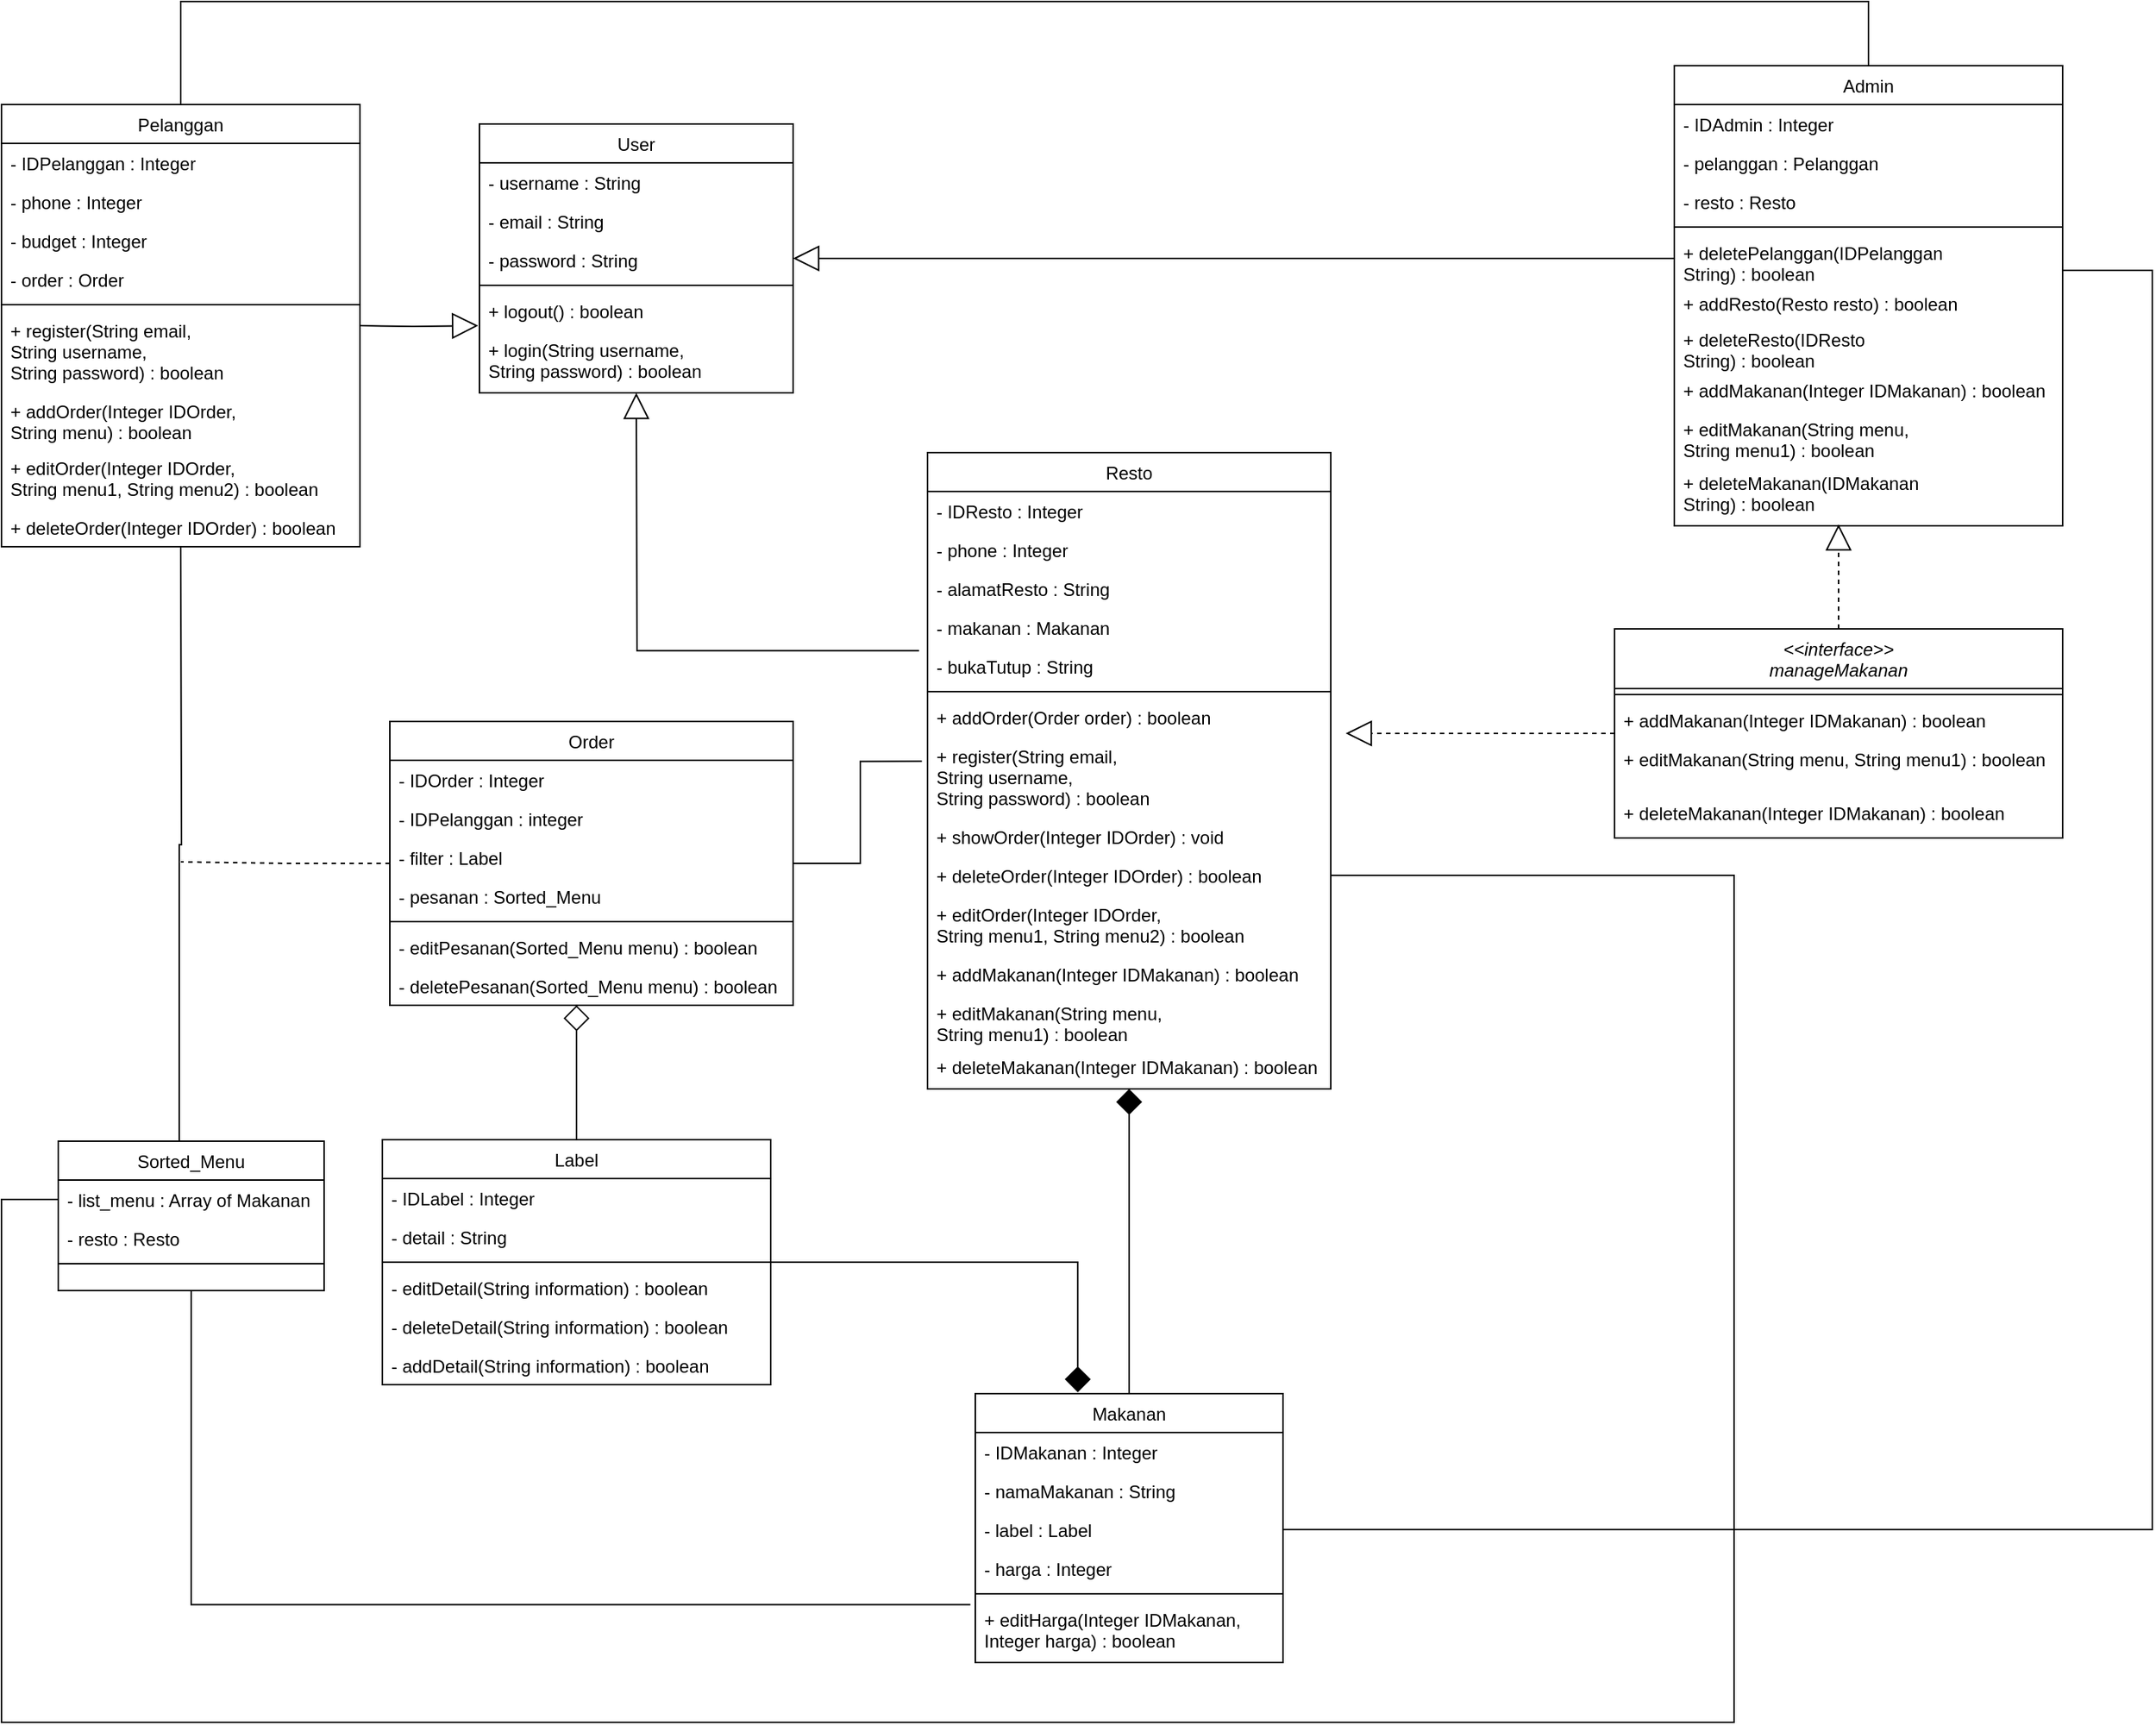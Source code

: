<mxfile version="22.1.0" type="google">
  <diagram id="C5RBs43oDa-KdzZeNtuy" name="Page-1">
    <mxGraphModel grid="1" page="1" gridSize="10" guides="1" tooltips="1" connect="1" arrows="1" fold="1" pageScale="1" pageWidth="1800" pageHeight="1920" math="0" shadow="0">
      <root>
        <mxCell id="WIyWlLk6GJQsqaUBKTNV-0" />
        <mxCell id="WIyWlLk6GJQsqaUBKTNV-1" parent="WIyWlLk6GJQsqaUBKTNV-0" />
        <mxCell id="Tcdfzcvd-_jrXpOhCnX9-75" style="edgeStyle=orthogonalEdgeStyle;rounded=0;orthogonalLoop=1;jettySize=auto;html=1;entryX=0.5;entryY=0;entryDx=0;entryDy=0;exitX=0.5;exitY=0;exitDx=0;exitDy=0;endArrow=none;endFill=0;" edge="1" parent="WIyWlLk6GJQsqaUBKTNV-1" source="awH9nuX9rls_5YEyZ0Cw-0" target="vfd7xmm8oZpywfkyKX7Z-11">
          <mxGeometry relative="1" as="geometry">
            <Array as="points">
              <mxPoint x="160" y="120" />
              <mxPoint x="1290" y="120" />
            </Array>
          </mxGeometry>
        </mxCell>
        <mxCell id="awH9nuX9rls_5YEyZ0Cw-0" value="Pelanggan" style="swimlane;fontStyle=0;align=center;verticalAlign=top;childLayout=stackLayout;horizontal=1;startSize=26;horizontalStack=0;resizeParent=1;resizeLast=0;collapsible=1;marginBottom=0;rounded=0;shadow=0;strokeWidth=1;" vertex="1" parent="WIyWlLk6GJQsqaUBKTNV-1">
          <mxGeometry x="40" y="189" width="240" height="296" as="geometry">
            <mxRectangle x="550" y="140" width="160" height="26" as="alternateBounds" />
          </mxGeometry>
        </mxCell>
        <mxCell id="awH9nuX9rls_5YEyZ0Cw-3" value="- IDPelanggan : Integer" style="text;align=left;verticalAlign=top;spacingLeft=4;spacingRight=4;overflow=hidden;rotatable=0;points=[[0,0.5],[1,0.5]];portConstraint=eastwest;rounded=0;shadow=0;html=0;" vertex="1" parent="awH9nuX9rls_5YEyZ0Cw-0">
          <mxGeometry y="26" width="240" height="26" as="geometry" />
        </mxCell>
        <mxCell id="awH9nuX9rls_5YEyZ0Cw-2" value="- phone : Integer" style="text;align=left;verticalAlign=top;spacingLeft=4;spacingRight=4;overflow=hidden;rotatable=0;points=[[0,0.5],[1,0.5]];portConstraint=eastwest;rounded=0;shadow=0;html=0;" vertex="1" parent="awH9nuX9rls_5YEyZ0Cw-0">
          <mxGeometry y="52" width="240" height="26" as="geometry" />
        </mxCell>
        <mxCell id="iFjl2SQ5cRS5z_VwTl6N-2" value="- budget : Integer" style="text;align=left;verticalAlign=top;spacingLeft=4;spacingRight=4;overflow=hidden;rotatable=0;points=[[0,0.5],[1,0.5]];portConstraint=eastwest;rounded=0;shadow=0;html=0;" vertex="1" parent="awH9nuX9rls_5YEyZ0Cw-0">
          <mxGeometry y="78" width="240" height="26" as="geometry" />
        </mxCell>
        <mxCell id="qgOjimdr9z-4lWp2b6XH-24" value="- order : Order" style="text;align=left;verticalAlign=top;spacingLeft=4;spacingRight=4;overflow=hidden;rotatable=0;points=[[0,0.5],[1,0.5]];portConstraint=eastwest;rounded=0;shadow=0;html=0;" vertex="1" parent="awH9nuX9rls_5YEyZ0Cw-0">
          <mxGeometry y="104" width="240" height="26" as="geometry" />
        </mxCell>
        <mxCell id="awH9nuX9rls_5YEyZ0Cw-6" value="" style="line;html=1;strokeWidth=1;align=left;verticalAlign=middle;spacingTop=-1;spacingLeft=3;spacingRight=3;rotatable=0;labelPosition=right;points=[];portConstraint=eastwest;" vertex="1" parent="awH9nuX9rls_5YEyZ0Cw-0">
          <mxGeometry y="130" width="240" height="8" as="geometry" />
        </mxCell>
        <mxCell id="K1IRQxWN2hWexRfnqdXX-3" value="+ register(String email, &#xa;String username,&#xa;String password) : boolean" style="text;align=left;verticalAlign=top;spacingLeft=4;spacingRight=4;overflow=hidden;rotatable=0;points=[[0,0.5],[1,0.5]];portConstraint=eastwest;" vertex="1" parent="awH9nuX9rls_5YEyZ0Cw-0">
          <mxGeometry y="138" width="240" height="54" as="geometry" />
        </mxCell>
        <mxCell id="Tcdfzcvd-_jrXpOhCnX9-6" value="+ addOrder(Integer IDOrder, &#xa;String menu) : boolean" style="text;align=left;verticalAlign=top;spacingLeft=4;spacingRight=4;overflow=hidden;rotatable=0;points=[[0,0.5],[1,0.5]];portConstraint=eastwest;" vertex="1" parent="awH9nuX9rls_5YEyZ0Cw-0">
          <mxGeometry y="192" width="240" height="38" as="geometry" />
        </mxCell>
        <mxCell id="Tcdfzcvd-_jrXpOhCnX9-7" value="+ editOrder(Integer IDOrder, &#xa;String menu1, String menu2) : boolean" style="text;align=left;verticalAlign=top;spacingLeft=4;spacingRight=4;overflow=hidden;rotatable=0;points=[[0,0.5],[1,0.5]];portConstraint=eastwest;" vertex="1" parent="awH9nuX9rls_5YEyZ0Cw-0">
          <mxGeometry y="230" width="240" height="40" as="geometry" />
        </mxCell>
        <mxCell id="iFjl2SQ5cRS5z_VwTl6N-3" value="+ deleteOrder(Integer IDOrder) : boolean" style="text;align=left;verticalAlign=top;spacingLeft=4;spacingRight=4;overflow=hidden;rotatable=0;points=[[0,0.5],[1,0.5]];portConstraint=eastwest;" vertex="1" parent="awH9nuX9rls_5YEyZ0Cw-0">
          <mxGeometry y="270" width="240" height="26" as="geometry" />
        </mxCell>
        <mxCell id="awH9nuX9rls_5YEyZ0Cw-9" value="Sorted_Menu" style="swimlane;fontStyle=0;align=center;verticalAlign=top;childLayout=stackLayout;horizontal=1;startSize=26;horizontalStack=0;resizeParent=1;resizeLast=0;collapsible=1;marginBottom=0;rounded=0;shadow=0;strokeWidth=1;" vertex="1" parent="WIyWlLk6GJQsqaUBKTNV-1">
          <mxGeometry x="78" y="883" width="178" height="100" as="geometry">
            <mxRectangle x="230" y="140" width="160" height="26" as="alternateBounds" />
          </mxGeometry>
        </mxCell>
        <mxCell id="vfd7xmm8oZpywfkyKX7Z-50" value="- list_menu : Array of Makanan" style="text;align=left;verticalAlign=top;spacingLeft=4;spacingRight=4;overflow=hidden;rotatable=0;points=[[0,0.5],[1,0.5]];portConstraint=eastwest;" vertex="1" parent="awH9nuX9rls_5YEyZ0Cw-9">
          <mxGeometry y="26" width="178" height="26" as="geometry" />
        </mxCell>
        <mxCell id="awH9nuX9rls_5YEyZ0Cw-10" value="- resto : Resto" style="text;align=left;verticalAlign=top;spacingLeft=4;spacingRight=4;overflow=hidden;rotatable=0;points=[[0,0.5],[1,0.5]];portConstraint=eastwest;" vertex="1" parent="awH9nuX9rls_5YEyZ0Cw-9">
          <mxGeometry y="52" width="178" height="26" as="geometry" />
        </mxCell>
        <mxCell id="awH9nuX9rls_5YEyZ0Cw-13" value="" style="line;html=1;strokeWidth=1;align=left;verticalAlign=middle;spacingTop=-1;spacingLeft=3;spacingRight=3;rotatable=0;labelPosition=right;points=[];portConstraint=eastwest;" vertex="1" parent="awH9nuX9rls_5YEyZ0Cw-9">
          <mxGeometry y="78" width="178" height="8" as="geometry" />
        </mxCell>
        <mxCell id="Tcdfzcvd-_jrXpOhCnX9-18" style="edgeStyle=orthogonalEdgeStyle;rounded=0;orthogonalLoop=1;jettySize=auto;html=1;endArrow=none;endFill=0;dashed=1;" edge="1" parent="WIyWlLk6GJQsqaUBKTNV-1" source="awH9nuX9rls_5YEyZ0Cw-15">
          <mxGeometry relative="1" as="geometry">
            <mxPoint x="160" y="696" as="targetPoint" />
          </mxGeometry>
        </mxCell>
        <mxCell id="awH9nuX9rls_5YEyZ0Cw-15" value="Order" style="swimlane;fontStyle=0;align=center;verticalAlign=top;childLayout=stackLayout;horizontal=1;startSize=26;horizontalStack=0;resizeParent=1;resizeLast=0;collapsible=1;marginBottom=0;rounded=0;shadow=0;strokeWidth=1;" vertex="1" parent="WIyWlLk6GJQsqaUBKTNV-1">
          <mxGeometry x="300" y="602" width="270" height="190" as="geometry">
            <mxRectangle x="230" y="140" width="160" height="26" as="alternateBounds" />
          </mxGeometry>
        </mxCell>
        <mxCell id="awH9nuX9rls_5YEyZ0Cw-16" value="- IDOrder : Integer" style="text;align=left;verticalAlign=top;spacingLeft=4;spacingRight=4;overflow=hidden;rotatable=0;points=[[0,0.5],[1,0.5]];portConstraint=eastwest;" vertex="1" parent="awH9nuX9rls_5YEyZ0Cw-15">
          <mxGeometry y="26" width="270" height="26" as="geometry" />
        </mxCell>
        <mxCell id="Tcdfzcvd-_jrXpOhCnX9-14" value="- IDPelanggan : integer" style="text;align=left;verticalAlign=top;spacingLeft=4;spacingRight=4;overflow=hidden;rotatable=0;points=[[0,0.5],[1,0.5]];portConstraint=eastwest;" vertex="1" parent="awH9nuX9rls_5YEyZ0Cw-15">
          <mxGeometry y="52" width="270" height="26" as="geometry" />
        </mxCell>
        <mxCell id="vfd7xmm8oZpywfkyKX7Z-39" value="- filter : Label" style="text;align=left;verticalAlign=top;spacingLeft=4;spacingRight=4;overflow=hidden;rotatable=0;points=[[0,0.5],[1,0.5]];portConstraint=eastwest;rounded=0;shadow=0;html=0;" vertex="1" parent="awH9nuX9rls_5YEyZ0Cw-15">
          <mxGeometry y="78" width="270" height="26" as="geometry" />
        </mxCell>
        <mxCell id="awH9nuX9rls_5YEyZ0Cw-17" value="- pesanan : Sorted_Menu" style="text;align=left;verticalAlign=top;spacingLeft=4;spacingRight=4;overflow=hidden;rotatable=0;points=[[0,0.5],[1,0.5]];portConstraint=eastwest;rounded=0;shadow=0;html=0;" vertex="1" parent="awH9nuX9rls_5YEyZ0Cw-15">
          <mxGeometry y="104" width="270" height="26" as="geometry" />
        </mxCell>
        <mxCell id="awH9nuX9rls_5YEyZ0Cw-19" value="" style="line;html=1;strokeWidth=1;align=left;verticalAlign=middle;spacingTop=-1;spacingLeft=3;spacingRight=3;rotatable=0;labelPosition=right;points=[];portConstraint=eastwest;" vertex="1" parent="awH9nuX9rls_5YEyZ0Cw-15">
          <mxGeometry y="130" width="270" height="8" as="geometry" />
        </mxCell>
        <mxCell id="Tcdfzcvd-_jrXpOhCnX9-16" value="- editPesanan(Sorted_Menu menu) : boolean" style="text;align=left;verticalAlign=top;spacingLeft=4;spacingRight=4;overflow=hidden;rotatable=0;points=[[0,0.5],[1,0.5]];portConstraint=eastwest;rounded=0;shadow=0;html=0;" vertex="1" parent="awH9nuX9rls_5YEyZ0Cw-15">
          <mxGeometry y="138" width="270" height="26" as="geometry" />
        </mxCell>
        <mxCell id="Tcdfzcvd-_jrXpOhCnX9-17" value="- deletePesanan(Sorted_Menu menu) : boolean" style="text;align=left;verticalAlign=top;spacingLeft=4;spacingRight=4;overflow=hidden;rotatable=0;points=[[0,0.5],[1,0.5]];portConstraint=eastwest;rounded=0;shadow=0;html=0;" vertex="1" parent="awH9nuX9rls_5YEyZ0Cw-15">
          <mxGeometry y="164" width="270" height="26" as="geometry" />
        </mxCell>
        <mxCell id="Tcdfzcvd-_jrXpOhCnX9-39" style="edgeStyle=orthogonalEdgeStyle;rounded=0;orthogonalLoop=1;jettySize=auto;html=1;entryX=0.5;entryY=1;entryDx=0;entryDy=0;endArrow=diamond;endFill=1;endSize=15;" edge="1" parent="WIyWlLk6GJQsqaUBKTNV-1" source="awH9nuX9rls_5YEyZ0Cw-21" target="awH9nuX9rls_5YEyZ0Cw-27">
          <mxGeometry relative="1" as="geometry" />
        </mxCell>
        <mxCell id="awH9nuX9rls_5YEyZ0Cw-21" value="Makanan" style="swimlane;fontStyle=0;align=center;verticalAlign=top;childLayout=stackLayout;horizontal=1;startSize=26;horizontalStack=0;resizeParent=1;resizeLast=0;collapsible=1;marginBottom=0;rounded=0;shadow=0;strokeWidth=1;" vertex="1" parent="WIyWlLk6GJQsqaUBKTNV-1">
          <mxGeometry x="692" y="1052" width="206" height="180" as="geometry">
            <mxRectangle x="230" y="140" width="160" height="26" as="alternateBounds" />
          </mxGeometry>
        </mxCell>
        <mxCell id="awH9nuX9rls_5YEyZ0Cw-23" value="- IDMakanan : Integer" style="text;align=left;verticalAlign=top;spacingLeft=4;spacingRight=4;overflow=hidden;rotatable=0;points=[[0,0.5],[1,0.5]];portConstraint=eastwest;rounded=0;shadow=0;html=0;" vertex="1" parent="awH9nuX9rls_5YEyZ0Cw-21">
          <mxGeometry y="26" width="206" height="26" as="geometry" />
        </mxCell>
        <mxCell id="awH9nuX9rls_5YEyZ0Cw-22" value="- namaMakanan : String" style="text;align=left;verticalAlign=top;spacingLeft=4;spacingRight=4;overflow=hidden;rotatable=0;points=[[0,0.5],[1,0.5]];portConstraint=eastwest;" vertex="1" parent="awH9nuX9rls_5YEyZ0Cw-21">
          <mxGeometry y="52" width="206" height="26" as="geometry" />
        </mxCell>
        <mxCell id="K1IRQxWN2hWexRfnqdXX-0" value="- label : Label" style="text;align=left;verticalAlign=top;spacingLeft=4;spacingRight=4;overflow=hidden;rotatable=0;points=[[0,0.5],[1,0.5]];portConstraint=eastwest;rounded=0;shadow=0;html=0;" vertex="1" parent="awH9nuX9rls_5YEyZ0Cw-21">
          <mxGeometry y="78" width="206" height="26" as="geometry" />
        </mxCell>
        <mxCell id="awH9nuX9rls_5YEyZ0Cw-24" value="- harga : Integer" style="text;align=left;verticalAlign=top;spacingLeft=4;spacingRight=4;overflow=hidden;rotatable=0;points=[[0,0.5],[1,0.5]];portConstraint=eastwest;rounded=0;shadow=0;html=0;" vertex="1" parent="awH9nuX9rls_5YEyZ0Cw-21">
          <mxGeometry y="104" width="206" height="26" as="geometry" />
        </mxCell>
        <mxCell id="awH9nuX9rls_5YEyZ0Cw-25" value="" style="line;html=1;strokeWidth=1;align=left;verticalAlign=middle;spacingTop=-1;spacingLeft=3;spacingRight=3;rotatable=0;labelPosition=right;points=[];portConstraint=eastwest;" vertex="1" parent="awH9nuX9rls_5YEyZ0Cw-21">
          <mxGeometry y="130" width="206" height="8" as="geometry" />
        </mxCell>
        <mxCell id="qgOjimdr9z-4lWp2b6XH-9" value="+ editHarga(Integer IDMakanan, &#xa;Integer harga) : boolean" style="text;align=left;verticalAlign=top;spacingLeft=4;spacingRight=4;overflow=hidden;rotatable=0;points=[[0,0.5],[1,0.5]];portConstraint=eastwest;" vertex="1" parent="awH9nuX9rls_5YEyZ0Cw-21">
          <mxGeometry y="138" width="206" height="42" as="geometry" />
        </mxCell>
        <mxCell id="awH9nuX9rls_5YEyZ0Cw-27" value="Resto" style="swimlane;fontStyle=0;align=center;verticalAlign=top;childLayout=stackLayout;horizontal=1;startSize=26;horizontalStack=0;resizeParent=1;resizeLast=0;collapsible=1;marginBottom=0;rounded=0;shadow=0;strokeWidth=1;" vertex="1" parent="WIyWlLk6GJQsqaUBKTNV-1">
          <mxGeometry x="660" y="422" width="270" height="426" as="geometry">
            <mxRectangle x="230" y="140" width="160" height="26" as="alternateBounds" />
          </mxGeometry>
        </mxCell>
        <mxCell id="awH9nuX9rls_5YEyZ0Cw-30" value="- IDResto : Integer" style="text;align=left;verticalAlign=top;spacingLeft=4;spacingRight=4;overflow=hidden;rotatable=0;points=[[0,0.5],[1,0.5]];portConstraint=eastwest;rounded=0;shadow=0;html=0;" vertex="1" parent="awH9nuX9rls_5YEyZ0Cw-27">
          <mxGeometry y="26" width="270" height="26" as="geometry" />
        </mxCell>
        <mxCell id="awH9nuX9rls_5YEyZ0Cw-29" value="- phone : Integer" style="text;align=left;verticalAlign=top;spacingLeft=4;spacingRight=4;overflow=hidden;rotatable=0;points=[[0,0.5],[1,0.5]];portConstraint=eastwest;rounded=0;shadow=0;html=0;" vertex="1" parent="awH9nuX9rls_5YEyZ0Cw-27">
          <mxGeometry y="52" width="270" height="26" as="geometry" />
        </mxCell>
        <mxCell id="Tcdfzcvd-_jrXpOhCnX9-48" value="- alamatResto : String" style="text;align=left;verticalAlign=top;spacingLeft=4;spacingRight=4;overflow=hidden;rotatable=0;points=[[0,0.5],[1,0.5]];portConstraint=eastwest;rounded=0;shadow=0;html=0;" vertex="1" parent="awH9nuX9rls_5YEyZ0Cw-27">
          <mxGeometry y="78" width="270" height="26" as="geometry" />
        </mxCell>
        <mxCell id="Tcdfzcvd-_jrXpOhCnX9-52" value="- makanan : Makanan" style="text;align=left;verticalAlign=top;spacingLeft=4;spacingRight=4;overflow=hidden;rotatable=0;points=[[0,0.5],[1,0.5]];portConstraint=eastwest;rounded=0;shadow=0;html=0;" vertex="1" parent="awH9nuX9rls_5YEyZ0Cw-27">
          <mxGeometry y="104" width="270" height="26" as="geometry" />
        </mxCell>
        <mxCell id="iFjl2SQ5cRS5z_VwTl6N-6" value="- bukaTutup : String" style="text;align=left;verticalAlign=top;spacingLeft=4;spacingRight=4;overflow=hidden;rotatable=0;points=[[0,0.5],[1,0.5]];portConstraint=eastwest;rounded=0;shadow=0;html=0;" vertex="1" parent="awH9nuX9rls_5YEyZ0Cw-27">
          <mxGeometry y="130" width="270" height="26" as="geometry" />
        </mxCell>
        <mxCell id="awH9nuX9rls_5YEyZ0Cw-31" value="" style="line;html=1;strokeWidth=1;align=left;verticalAlign=middle;spacingTop=-1;spacingLeft=3;spacingRight=3;rotatable=0;labelPosition=right;points=[];portConstraint=eastwest;" vertex="1" parent="awH9nuX9rls_5YEyZ0Cw-27">
          <mxGeometry y="156" width="270" height="8" as="geometry" />
        </mxCell>
        <mxCell id="Tcdfzcvd-_jrXpOhCnX9-1" value="+ addOrder(Order order) : boolean" style="text;align=left;verticalAlign=top;spacingLeft=4;spacingRight=4;overflow=hidden;rotatable=0;points=[[0,0.5],[1,0.5]];portConstraint=eastwest;" vertex="1" parent="awH9nuX9rls_5YEyZ0Cw-27">
          <mxGeometry y="164" width="270" height="26" as="geometry" />
        </mxCell>
        <mxCell id="Tcdfzcvd-_jrXpOhCnX9-40" value="+ register(String email, &#xa;String username,&#xa;String password) : boolean" style="text;align=left;verticalAlign=top;spacingLeft=4;spacingRight=4;overflow=hidden;rotatable=0;points=[[0,0.5],[1,0.5]];portConstraint=eastwest;" vertex="1" parent="awH9nuX9rls_5YEyZ0Cw-27">
          <mxGeometry y="190" width="270" height="54" as="geometry" />
        </mxCell>
        <mxCell id="Tcdfzcvd-_jrXpOhCnX9-47" value="+ showOrder(Integer IDOrder) : void" style="text;align=left;verticalAlign=top;spacingLeft=4;spacingRight=4;overflow=hidden;rotatable=0;points=[[0,0.5],[1,0.5]];portConstraint=eastwest;" vertex="1" parent="awH9nuX9rls_5YEyZ0Cw-27">
          <mxGeometry y="244" width="270" height="26" as="geometry" />
        </mxCell>
        <mxCell id="Tcdfzcvd-_jrXpOhCnX9-49" value="+ deleteOrder(Integer IDOrder) : boolean" style="text;align=left;verticalAlign=top;spacingLeft=4;spacingRight=4;overflow=hidden;rotatable=0;points=[[0,0.5],[1,0.5]];portConstraint=eastwest;" vertex="1" parent="awH9nuX9rls_5YEyZ0Cw-27">
          <mxGeometry y="270" width="270" height="26" as="geometry" />
        </mxCell>
        <mxCell id="Tcdfzcvd-_jrXpOhCnX9-53" value="+ editOrder(Integer IDOrder, &#xa;String menu1, String menu2) : boolean" style="text;align=left;verticalAlign=top;spacingLeft=4;spacingRight=4;overflow=hidden;rotatable=0;points=[[0,0.5],[1,0.5]];portConstraint=eastwest;" vertex="1" parent="awH9nuX9rls_5YEyZ0Cw-27">
          <mxGeometry y="296" width="270" height="40" as="geometry" />
        </mxCell>
        <mxCell id="Tcdfzcvd-_jrXpOhCnX9-25" value="+ addMakanan(Integer IDMakanan) : boolean" style="text;align=left;verticalAlign=top;spacingLeft=4;spacingRight=4;overflow=hidden;rotatable=0;points=[[0,0.5],[1,0.5]];portConstraint=eastwest;" vertex="1" parent="awH9nuX9rls_5YEyZ0Cw-27">
          <mxGeometry y="336" width="270" height="26" as="geometry" />
        </mxCell>
        <mxCell id="Tcdfzcvd-_jrXpOhCnX9-50" value="+ editMakanan(String menu,&#xa;String menu1) : boolean" style="text;align=left;verticalAlign=top;spacingLeft=4;spacingRight=4;overflow=hidden;rotatable=0;points=[[0,0.5],[1,0.5]];portConstraint=eastwest;" vertex="1" parent="awH9nuX9rls_5YEyZ0Cw-27">
          <mxGeometry y="362" width="270" height="36" as="geometry" />
        </mxCell>
        <mxCell id="Tcdfzcvd-_jrXpOhCnX9-51" value="+ deleteMakanan(Integer IDMakanan) : boolean" style="text;align=left;verticalAlign=top;spacingLeft=4;spacingRight=4;overflow=hidden;rotatable=0;points=[[0,0.5],[1,0.5]];portConstraint=eastwest;" vertex="1" parent="awH9nuX9rls_5YEyZ0Cw-27">
          <mxGeometry y="398" width="270" height="26" as="geometry" />
        </mxCell>
        <mxCell id="Tcdfzcvd-_jrXpOhCnX9-72" style="edgeStyle=orthogonalEdgeStyle;rounded=0;orthogonalLoop=1;jettySize=auto;html=1;entryX=0;entryY=0.5;entryDx=0;entryDy=0;endArrow=none;endFill=0;startArrow=block;startFill=0;startSize=15;" edge="1" parent="WIyWlLk6GJQsqaUBKTNV-1" source="Xs8Y9cp1D7O78wNm5cWw-5" target="Tcdfzcvd-_jrXpOhCnX9-10">
          <mxGeometry relative="1" as="geometry" />
        </mxCell>
        <mxCell id="Xs8Y9cp1D7O78wNm5cWw-5" value="User" style="swimlane;fontStyle=0;align=center;verticalAlign=top;childLayout=stackLayout;horizontal=1;startSize=26;horizontalStack=0;resizeParent=1;resizeLast=0;collapsible=1;marginBottom=0;rounded=0;shadow=0;strokeWidth=1;" vertex="1" parent="WIyWlLk6GJQsqaUBKTNV-1">
          <mxGeometry x="360" y="202" width="210" height="180" as="geometry">
            <mxRectangle x="550" y="140" width="160" height="26" as="alternateBounds" />
          </mxGeometry>
        </mxCell>
        <mxCell id="Tcdfzcvd-_jrXpOhCnX9-2" value="- username : String" style="text;align=left;verticalAlign=top;spacingLeft=4;spacingRight=4;overflow=hidden;rotatable=0;points=[[0,0.5],[1,0.5]];portConstraint=eastwest;fontStyle=0" vertex="1" parent="Xs8Y9cp1D7O78wNm5cWw-5">
          <mxGeometry y="26" width="210" height="26" as="geometry" />
        </mxCell>
        <mxCell id="Tcdfzcvd-_jrXpOhCnX9-3" value="- email : String" style="text;align=left;verticalAlign=top;spacingLeft=4;spacingRight=4;overflow=hidden;rotatable=0;points=[[0,0.5],[1,0.5]];portConstraint=eastwest;fontStyle=0" vertex="1" parent="Xs8Y9cp1D7O78wNm5cWw-5">
          <mxGeometry y="52" width="210" height="26" as="geometry" />
        </mxCell>
        <mxCell id="Xs8Y9cp1D7O78wNm5cWw-7" value="- password : String" style="text;align=left;verticalAlign=top;spacingLeft=4;spacingRight=4;overflow=hidden;rotatable=0;points=[[0,0.5],[1,0.5]];portConstraint=eastwest;fontStyle=0" vertex="1" parent="Xs8Y9cp1D7O78wNm5cWw-5">
          <mxGeometry y="78" width="210" height="26" as="geometry" />
        </mxCell>
        <mxCell id="Xs8Y9cp1D7O78wNm5cWw-10" value="" style="line;html=1;strokeWidth=1;align=left;verticalAlign=middle;spacingTop=-1;spacingLeft=3;spacingRight=3;rotatable=0;labelPosition=right;points=[];portConstraint=eastwest;" vertex="1" parent="Xs8Y9cp1D7O78wNm5cWw-5">
          <mxGeometry y="104" width="210" height="8" as="geometry" />
        </mxCell>
        <mxCell id="qgOjimdr9z-4lWp2b6XH-2" value="+ logout() : boolean" style="text;align=left;verticalAlign=top;spacingLeft=4;spacingRight=4;overflow=hidden;rotatable=0;points=[[0,0.5],[1,0.5]];portConstraint=eastwest;" vertex="1" parent="Xs8Y9cp1D7O78wNm5cWw-5">
          <mxGeometry y="112" width="210" height="26" as="geometry" />
        </mxCell>
        <mxCell id="qgOjimdr9z-4lWp2b6XH-14" style="edgeStyle=orthogonalEdgeStyle;sketch=1;hachureGap=4;jiggle=2;curveFitting=1;orthogonalLoop=1;jettySize=auto;html=1;fontFamily=Architects Daughter;fontSource=https%3A%2F%2Ffonts.googleapis.com%2Fcss%3Ffamily%3DArchitects%2BDaughter;fontSize=16;rounded=0;strokeColor=none;" edge="1" parent="Xs8Y9cp1D7O78wNm5cWw-5" source="qgOjimdr9z-4lWp2b6XH-3">
          <mxGeometry relative="1" as="geometry">
            <mxPoint x="-90" y="521" as="targetPoint" />
          </mxGeometry>
        </mxCell>
        <mxCell id="qgOjimdr9z-4lWp2b6XH-3" value="+ login(String username, &#xa;String password) : boolean" style="text;align=left;verticalAlign=top;spacingLeft=4;spacingRight=4;overflow=hidden;rotatable=0;points=[[0,0.5],[1,0.5]];portConstraint=eastwest;" vertex="1" parent="Xs8Y9cp1D7O78wNm5cWw-5">
          <mxGeometry y="138" width="210" height="40" as="geometry" />
        </mxCell>
        <mxCell id="vfd7xmm8oZpywfkyKX7Z-11" value="Admin" style="swimlane;fontStyle=0;align=center;verticalAlign=top;childLayout=stackLayout;horizontal=1;startSize=26;horizontalStack=0;resizeParent=1;resizeLast=0;collapsible=1;marginBottom=0;rounded=0;shadow=0;strokeWidth=1;" vertex="1" parent="WIyWlLk6GJQsqaUBKTNV-1">
          <mxGeometry x="1160" y="163" width="260" height="308" as="geometry">
            <mxRectangle x="1160" y="162" width="160" height="26" as="alternateBounds" />
          </mxGeometry>
        </mxCell>
        <mxCell id="Tcdfzcvd-_jrXpOhCnX9-65" value="- IDAdmin : Integer" style="text;align=left;verticalAlign=top;spacingLeft=4;spacingRight=4;overflow=hidden;rotatable=0;points=[[0,0.5],[1,0.5]];portConstraint=eastwest;rounded=0;shadow=0;html=0;" vertex="1" parent="vfd7xmm8oZpywfkyKX7Z-11">
          <mxGeometry y="26" width="260" height="26" as="geometry" />
        </mxCell>
        <mxCell id="Tcdfzcvd-_jrXpOhCnX9-66" value="- pelanggan : Pelanggan" style="text;align=left;verticalAlign=top;spacingLeft=4;spacingRight=4;overflow=hidden;rotatable=0;points=[[0,0.5],[1,0.5]];portConstraint=eastwest;rounded=0;shadow=0;html=0;" vertex="1" parent="vfd7xmm8oZpywfkyKX7Z-11">
          <mxGeometry y="52" width="260" height="26" as="geometry" />
        </mxCell>
        <mxCell id="vfd7xmm8oZpywfkyKX7Z-12" value="- resto : Resto" style="text;align=left;verticalAlign=top;spacingLeft=4;spacingRight=4;overflow=hidden;rotatable=0;points=[[0,0.5],[1,0.5]];portConstraint=eastwest;rounded=0;shadow=0;html=0;" vertex="1" parent="vfd7xmm8oZpywfkyKX7Z-11">
          <mxGeometry y="78" width="260" height="26" as="geometry" />
        </mxCell>
        <mxCell id="vfd7xmm8oZpywfkyKX7Z-18" value="" style="line;html=1;strokeWidth=1;align=left;verticalAlign=middle;spacingTop=-1;spacingLeft=3;spacingRight=3;rotatable=0;labelPosition=right;points=[];portConstraint=eastwest;" vertex="1" parent="vfd7xmm8oZpywfkyKX7Z-11">
          <mxGeometry y="104" width="260" height="8" as="geometry" />
        </mxCell>
        <mxCell id="Tcdfzcvd-_jrXpOhCnX9-10" value="+ deletePelanggan(IDPelanggan &#xa;String) : boolean" style="text;align=left;verticalAlign=top;spacingLeft=4;spacingRight=4;overflow=hidden;rotatable=0;points=[[0,0.5],[1,0.5]];portConstraint=eastwest;" vertex="1" parent="vfd7xmm8oZpywfkyKX7Z-11">
          <mxGeometry y="112" width="260" height="34" as="geometry" />
        </mxCell>
        <mxCell id="Tcdfzcvd-_jrXpOhCnX9-21" value="+ addResto(Resto resto) : boolean" style="text;align=left;verticalAlign=top;spacingLeft=4;spacingRight=4;overflow=hidden;rotatable=0;points=[[0,0.5],[1,0.5]];portConstraint=eastwest;" vertex="1" parent="vfd7xmm8oZpywfkyKX7Z-11">
          <mxGeometry y="146" width="260" height="24" as="geometry" />
        </mxCell>
        <mxCell id="Tcdfzcvd-_jrXpOhCnX9-67" value="+ deleteResto(IDResto &#xa;String) : boolean" style="text;align=left;verticalAlign=top;spacingLeft=4;spacingRight=4;overflow=hidden;rotatable=0;points=[[0,0.5],[1,0.5]];portConstraint=eastwest;" vertex="1" parent="vfd7xmm8oZpywfkyKX7Z-11">
          <mxGeometry y="170" width="260" height="34" as="geometry" />
        </mxCell>
        <mxCell id="Tcdfzcvd-_jrXpOhCnX9-70" value="+ addMakanan(Integer IDMakanan) : boolean" style="text;align=left;verticalAlign=top;spacingLeft=4;spacingRight=4;overflow=hidden;rotatable=0;points=[[0,0.5],[1,0.5]];portConstraint=eastwest;" vertex="1" parent="vfd7xmm8oZpywfkyKX7Z-11">
          <mxGeometry y="204" width="260" height="26" as="geometry" />
        </mxCell>
        <mxCell id="Tcdfzcvd-_jrXpOhCnX9-71" value="+ editMakanan(String menu,&#xa;String menu1) : boolean" style="text;align=left;verticalAlign=top;spacingLeft=4;spacingRight=4;overflow=hidden;rotatable=0;points=[[0,0.5],[1,0.5]];portConstraint=eastwest;" vertex="1" parent="vfd7xmm8oZpywfkyKX7Z-11">
          <mxGeometry y="230" width="260" height="36" as="geometry" />
        </mxCell>
        <mxCell id="Tcdfzcvd-_jrXpOhCnX9-68" value="+ deleteMakanan(IDMakanan &#xa;String) : boolean" style="text;align=left;verticalAlign=top;spacingLeft=4;spacingRight=4;overflow=hidden;rotatable=0;points=[[0,0.5],[1,0.5]];portConstraint=eastwest;" vertex="1" parent="vfd7xmm8oZpywfkyKX7Z-11">
          <mxGeometry y="266" width="260" height="42" as="geometry" />
        </mxCell>
        <mxCell id="Tcdfzcvd-_jrXpOhCnX9-12" style="edgeStyle=orthogonalEdgeStyle;rounded=0;orthogonalLoop=1;jettySize=auto;html=1;entryX=-0.004;entryY=0.885;entryDx=0;entryDy=0;entryPerimeter=0;endArrow=block;endFill=0;endSize=15;" edge="1" parent="WIyWlLk6GJQsqaUBKTNV-1" target="qgOjimdr9z-4lWp2b6XH-2">
          <mxGeometry relative="1" as="geometry">
            <mxPoint x="280" y="337.01" as="sourcePoint" />
          </mxGeometry>
        </mxCell>
        <mxCell id="Tcdfzcvd-_jrXpOhCnX9-15" style="edgeStyle=orthogonalEdgeStyle;rounded=0;orthogonalLoop=1;jettySize=auto;html=1;entryX=0.455;entryY=0;entryDx=0;entryDy=0;entryPerimeter=0;endArrow=none;endFill=0;" edge="1" parent="WIyWlLk6GJQsqaUBKTNV-1" target="awH9nuX9rls_5YEyZ0Cw-9">
          <mxGeometry relative="1" as="geometry">
            <mxPoint x="160" y="485" as="sourcePoint" />
          </mxGeometry>
        </mxCell>
        <mxCell id="Tcdfzcvd-_jrXpOhCnX9-22" style="edgeStyle=orthogonalEdgeStyle;rounded=0;orthogonalLoop=1;jettySize=auto;html=1;entryX=-0.021;entryY=0.1;entryDx=0;entryDy=0;entryPerimeter=0;endArrow=none;endFill=0;startArrow=block;startFill=0;startSize=15;" edge="1" parent="WIyWlLk6GJQsqaUBKTNV-1" target="iFjl2SQ5cRS5z_VwTl6N-6">
          <mxGeometry relative="1" as="geometry">
            <mxPoint x="465" y="382" as="sourcePoint" />
          </mxGeometry>
        </mxCell>
        <mxCell id="Tcdfzcvd-_jrXpOhCnX9-27" value="Label" style="swimlane;fontStyle=0;align=center;verticalAlign=top;childLayout=stackLayout;horizontal=1;startSize=26;horizontalStack=0;resizeParent=1;resizeLast=0;collapsible=1;marginBottom=0;rounded=0;shadow=0;strokeWidth=1;" vertex="1" parent="WIyWlLk6GJQsqaUBKTNV-1">
          <mxGeometry x="295" y="882" width="260" height="164" as="geometry">
            <mxRectangle x="230" y="140" width="160" height="26" as="alternateBounds" />
          </mxGeometry>
        </mxCell>
        <mxCell id="Tcdfzcvd-_jrXpOhCnX9-28" value="- IDLabel : Integer" style="text;align=left;verticalAlign=top;spacingLeft=4;spacingRight=4;overflow=hidden;rotatable=0;points=[[0,0.5],[1,0.5]];portConstraint=eastwest;" vertex="1" parent="Tcdfzcvd-_jrXpOhCnX9-27">
          <mxGeometry y="26" width="260" height="26" as="geometry" />
        </mxCell>
        <mxCell id="Tcdfzcvd-_jrXpOhCnX9-29" value="- detail : String" style="text;align=left;verticalAlign=top;spacingLeft=4;spacingRight=4;overflow=hidden;rotatable=0;points=[[0,0.5],[1,0.5]];portConstraint=eastwest;" vertex="1" parent="Tcdfzcvd-_jrXpOhCnX9-27">
          <mxGeometry y="52" width="260" height="26" as="geometry" />
        </mxCell>
        <mxCell id="Tcdfzcvd-_jrXpOhCnX9-32" value="" style="line;html=1;strokeWidth=1;align=left;verticalAlign=middle;spacingTop=-1;spacingLeft=3;spacingRight=3;rotatable=0;labelPosition=right;points=[];portConstraint=eastwest;" vertex="1" parent="Tcdfzcvd-_jrXpOhCnX9-27">
          <mxGeometry y="78" width="260" height="8" as="geometry" />
        </mxCell>
        <mxCell id="Tcdfzcvd-_jrXpOhCnX9-33" value="- editDetail(String information) : boolean" style="text;align=left;verticalAlign=top;spacingLeft=4;spacingRight=4;overflow=hidden;rotatable=0;points=[[0,0.5],[1,0.5]];portConstraint=eastwest;rounded=0;shadow=0;html=0;" vertex="1" parent="Tcdfzcvd-_jrXpOhCnX9-27">
          <mxGeometry y="86" width="260" height="26" as="geometry" />
        </mxCell>
        <mxCell id="Tcdfzcvd-_jrXpOhCnX9-34" value="- deleteDetail(String information) : boolean" style="text;align=left;verticalAlign=top;spacingLeft=4;spacingRight=4;overflow=hidden;rotatable=0;points=[[0,0.5],[1,0.5]];portConstraint=eastwest;rounded=0;shadow=0;html=0;" vertex="1" parent="Tcdfzcvd-_jrXpOhCnX9-27">
          <mxGeometry y="112" width="260" height="26" as="geometry" />
        </mxCell>
        <mxCell id="Tcdfzcvd-_jrXpOhCnX9-37" value="- addDetail(String information) : boolean" style="text;align=left;verticalAlign=top;spacingLeft=4;spacingRight=4;overflow=hidden;rotatable=0;points=[[0,0.5],[1,0.5]];portConstraint=eastwest;rounded=0;shadow=0;html=0;" vertex="1" parent="Tcdfzcvd-_jrXpOhCnX9-27">
          <mxGeometry y="138" width="260" height="26" as="geometry" />
        </mxCell>
        <mxCell id="Tcdfzcvd-_jrXpOhCnX9-35" style="edgeStyle=orthogonalEdgeStyle;rounded=0;orthogonalLoop=1;jettySize=auto;html=1;entryX=0.463;entryY=1;entryDx=0;entryDy=0;entryPerimeter=0;endArrow=diamond;endFill=0;startSize=15;endSize=15;" edge="1" parent="WIyWlLk6GJQsqaUBKTNV-1" source="Tcdfzcvd-_jrXpOhCnX9-27" target="Tcdfzcvd-_jrXpOhCnX9-17">
          <mxGeometry relative="1" as="geometry" />
        </mxCell>
        <mxCell id="Tcdfzcvd-_jrXpOhCnX9-44" style="edgeStyle=orthogonalEdgeStyle;rounded=0;orthogonalLoop=1;jettySize=auto;html=1;entryX=-0.014;entryY=0.309;entryDx=0;entryDy=0;entryPerimeter=0;endArrow=none;endFill=0;" edge="1" parent="WIyWlLk6GJQsqaUBKTNV-1" source="awH9nuX9rls_5YEyZ0Cw-15" target="Tcdfzcvd-_jrXpOhCnX9-40">
          <mxGeometry relative="1" as="geometry" />
        </mxCell>
        <mxCell id="Tcdfzcvd-_jrXpOhCnX9-45" style="edgeStyle=orthogonalEdgeStyle;rounded=0;orthogonalLoop=1;jettySize=auto;html=1;entryX=0.333;entryY=-0.005;entryDx=0;entryDy=0;entryPerimeter=0;endArrow=diamond;endFill=1;endSize=15;" edge="1" parent="WIyWlLk6GJQsqaUBKTNV-1" source="Tcdfzcvd-_jrXpOhCnX9-27" target="awH9nuX9rls_5YEyZ0Cw-21">
          <mxGeometry relative="1" as="geometry" />
        </mxCell>
        <mxCell id="Tcdfzcvd-_jrXpOhCnX9-46" style="edgeStyle=orthogonalEdgeStyle;rounded=0;orthogonalLoop=1;jettySize=auto;html=1;entryX=-0.016;entryY=0.077;entryDx=0;entryDy=0;entryPerimeter=0;endArrow=none;endFill=0;" edge="1" parent="WIyWlLk6GJQsqaUBKTNV-1" source="awH9nuX9rls_5YEyZ0Cw-9" target="qgOjimdr9z-4lWp2b6XH-9">
          <mxGeometry relative="1" as="geometry" />
        </mxCell>
        <mxCell id="Tcdfzcvd-_jrXpOhCnX9-54" style="edgeStyle=orthogonalEdgeStyle;rounded=0;orthogonalLoop=1;jettySize=auto;html=1;entryX=1;entryY=0.5;entryDx=0;entryDy=0;endArrow=none;endFill=0;" edge="1" parent="WIyWlLk6GJQsqaUBKTNV-1" source="vfd7xmm8oZpywfkyKX7Z-50" target="Tcdfzcvd-_jrXpOhCnX9-49">
          <mxGeometry relative="1" as="geometry">
            <Array as="points">
              <mxPoint x="40" y="922" />
              <mxPoint x="40" y="1272" />
              <mxPoint x="1200" y="1272" />
              <mxPoint x="1200" y="705" />
            </Array>
          </mxGeometry>
        </mxCell>
        <mxCell id="Tcdfzcvd-_jrXpOhCnX9-73" style="edgeStyle=orthogonalEdgeStyle;rounded=0;orthogonalLoop=1;jettySize=auto;html=1;endArrow=block;endFill=0;dashed=1;endSize=15;" edge="1" parent="WIyWlLk6GJQsqaUBKTNV-1" source="Tcdfzcvd-_jrXpOhCnX9-55">
          <mxGeometry relative="1" as="geometry">
            <mxPoint x="940" y="610" as="targetPoint" />
          </mxGeometry>
        </mxCell>
        <mxCell id="Tcdfzcvd-_jrXpOhCnX9-55" value="&lt;&lt;interface&gt;&gt;&#xa;manageMakanan" style="swimlane;fontStyle=2;align=center;verticalAlign=top;childLayout=stackLayout;horizontal=1;startSize=40;horizontalStack=0;resizeParent=1;resizeLast=0;collapsible=1;marginBottom=0;rounded=0;shadow=0;strokeWidth=1;" vertex="1" parent="WIyWlLk6GJQsqaUBKTNV-1">
          <mxGeometry x="1120" y="540" width="300" height="140" as="geometry">
            <mxRectangle x="1200" y="300" width="160" height="40" as="alternateBounds" />
          </mxGeometry>
        </mxCell>
        <mxCell id="Tcdfzcvd-_jrXpOhCnX9-57" value="" style="line;html=1;strokeWidth=1;align=left;verticalAlign=middle;spacingTop=-1;spacingLeft=3;spacingRight=3;rotatable=0;labelPosition=right;points=[];portConstraint=eastwest;" vertex="1" parent="Tcdfzcvd-_jrXpOhCnX9-55">
          <mxGeometry y="40" width="300" height="8" as="geometry" />
        </mxCell>
        <mxCell id="Tcdfzcvd-_jrXpOhCnX9-61" value="+ addMakanan(Integer IDMakanan) : boolean" style="text;align=left;verticalAlign=top;spacingLeft=4;spacingRight=4;overflow=hidden;rotatable=0;points=[[0,0.5],[1,0.5]];portConstraint=eastwest;" vertex="1" parent="Tcdfzcvd-_jrXpOhCnX9-55">
          <mxGeometry y="48" width="300" height="26" as="geometry" />
        </mxCell>
        <mxCell id="Tcdfzcvd-_jrXpOhCnX9-62" value="+ editMakanan(String menu, String menu1) : boolean" style="text;align=left;verticalAlign=top;spacingLeft=4;spacingRight=4;overflow=hidden;rotatable=0;points=[[0,0.5],[1,0.5]];portConstraint=eastwest;" vertex="1" parent="Tcdfzcvd-_jrXpOhCnX9-55">
          <mxGeometry y="74" width="300" height="36" as="geometry" />
        </mxCell>
        <mxCell id="Tcdfzcvd-_jrXpOhCnX9-63" value="+ deleteMakanan(Integer IDMakanan) : boolean" style="text;align=left;verticalAlign=top;spacingLeft=4;spacingRight=4;overflow=hidden;rotatable=0;points=[[0,0.5],[1,0.5]];portConstraint=eastwest;" vertex="1" parent="Tcdfzcvd-_jrXpOhCnX9-55">
          <mxGeometry y="110" width="300" height="26" as="geometry" />
        </mxCell>
        <mxCell id="Tcdfzcvd-_jrXpOhCnX9-74" style="edgeStyle=orthogonalEdgeStyle;rounded=0;orthogonalLoop=1;jettySize=auto;html=1;entryX=0.423;entryY=0.976;entryDx=0;entryDy=0;entryPerimeter=0;endArrow=block;endFill=0;endSize=15;dashed=1;" edge="1" parent="WIyWlLk6GJQsqaUBKTNV-1" source="Tcdfzcvd-_jrXpOhCnX9-55" target="Tcdfzcvd-_jrXpOhCnX9-68">
          <mxGeometry relative="1" as="geometry" />
        </mxCell>
        <mxCell id="Tcdfzcvd-_jrXpOhCnX9-76" style="edgeStyle=orthogonalEdgeStyle;rounded=0;orthogonalLoop=1;jettySize=auto;html=1;entryX=1;entryY=-0.375;entryDx=0;entryDy=0;entryPerimeter=0;exitX=1;exitY=0.5;exitDx=0;exitDy=0;endArrow=none;endFill=0;" edge="1" parent="WIyWlLk6GJQsqaUBKTNV-1" source="K1IRQxWN2hWexRfnqdXX-0" target="Tcdfzcvd-_jrXpOhCnX9-21">
          <mxGeometry relative="1" as="geometry">
            <Array as="points">
              <mxPoint x="1480" y="1143" />
              <mxPoint x="1480" y="300" />
            </Array>
          </mxGeometry>
        </mxCell>
      </root>
    </mxGraphModel>
  </diagram>
</mxfile>
